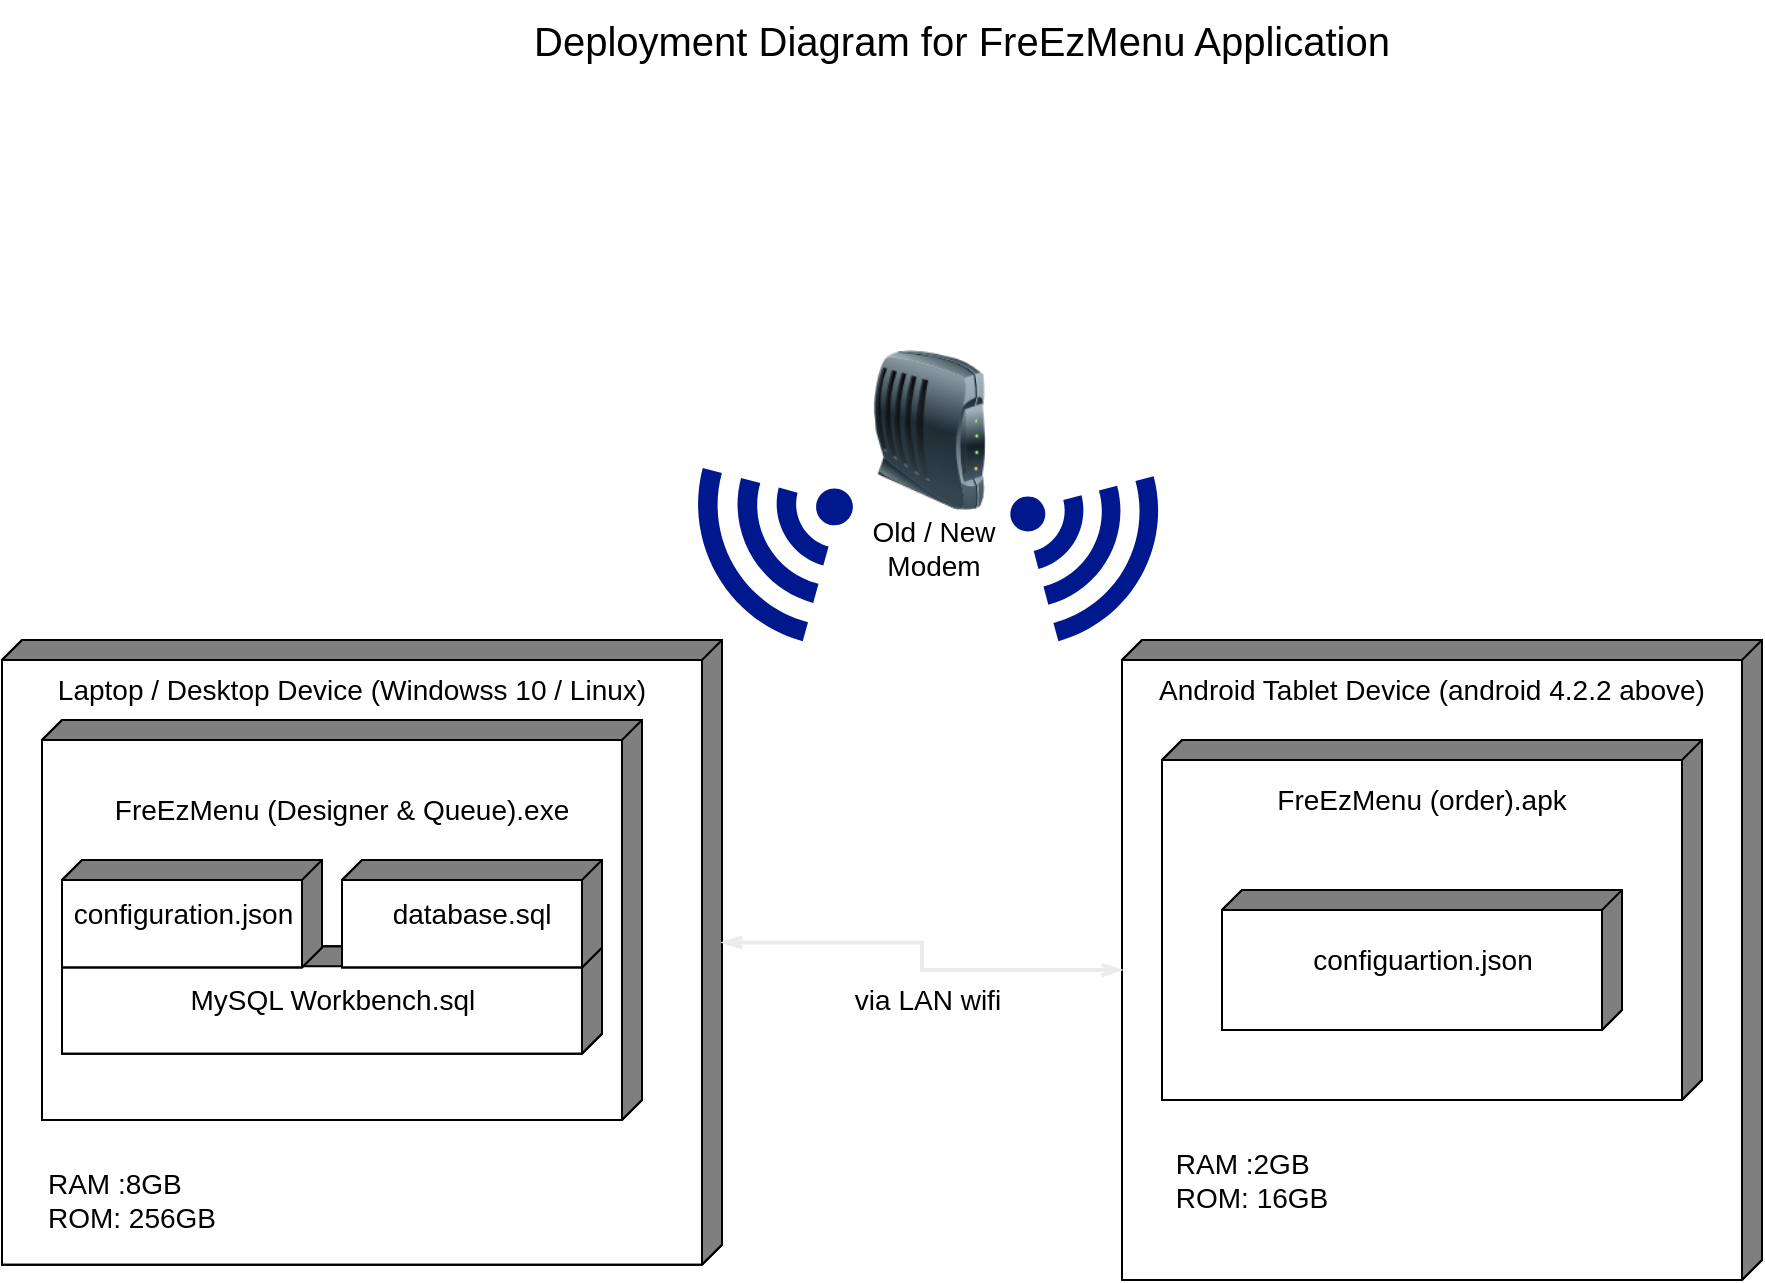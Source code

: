 <mxfile>
    <diagram id="Vfg_s8rGCRNalU27XtB3" name="Page-1">
        <mxGraphModel dx="1010" dy="734" grid="1" gridSize="10" guides="1" tooltips="1" connect="1" arrows="1" fold="1" page="1" pageScale="1" pageWidth="1200" pageHeight="1000" math="0" shadow="0">
            <root>
                <mxCell id="0"/>
                <mxCell id="1" parent="0"/>
                <mxCell id="7" value="&lt;font style=&quot;font-size: 20px;&quot;&gt;Deployment Diagram for FreEzMenu Application&lt;/font&gt;" style="text;html=1;strokeColor=none;fillColor=none;align=center;verticalAlign=middle;whiteSpace=wrap;rounded=0;" parent="1" vertex="1">
                    <mxGeometry x="240" y="120" width="720" height="40" as="geometry"/>
                </mxCell>
                <mxCell id="98" value="" style="image;html=1;image=img/lib/clip_art/networking/Modem_128x128.png;strokeWidth=1;fontSize=14;" parent="1" vertex="1">
                    <mxGeometry x="544" y="295" width="80" height="80" as="geometry"/>
                </mxCell>
                <mxCell id="99" value="Old / New Modem" style="text;html=1;strokeColor=none;fillColor=none;align=center;verticalAlign=middle;whiteSpace=wrap;rounded=0;strokeWidth=1;fontSize=14;" parent="1" vertex="1">
                    <mxGeometry x="552" y="379" width="68" height="30" as="geometry"/>
                </mxCell>
                <mxCell id="109" value="" style="sketch=0;aspect=fixed;pointerEvents=1;shadow=0;dashed=0;html=1;strokeColor=none;labelPosition=center;verticalLabelPosition=bottom;verticalAlign=top;align=center;fillColor=#00188D;shape=mxgraph.mscae.enterprise.wireless_connection;strokeWidth=1;fontSize=14;rotation=-210;" parent="1" vertex="1">
                    <mxGeometry x="466" y="340" width="84" height="100" as="geometry"/>
                </mxCell>
                <mxCell id="110" value="" style="sketch=0;aspect=fixed;pointerEvents=1;shadow=0;dashed=0;html=1;strokeColor=none;labelPosition=center;verticalLabelPosition=bottom;verticalAlign=top;align=center;fillColor=#00188D;shape=mxgraph.mscae.enterprise.wireless_connection;strokeWidth=1;fontSize=14;rotation=30;" parent="1" vertex="1">
                    <mxGeometry x="620" y="344.76" width="80" height="95.24" as="geometry"/>
                </mxCell>
                <mxCell id="115" value="" style="html=1;dashed=0;whitespace=wrap;shape=mxgraph.dfd.externalEntity;flipH=1;" vertex="1" parent="1">
                    <mxGeometry x="120" y="440" width="360" height="312.38" as="geometry"/>
                </mxCell>
                <mxCell id="117" value="&lt;font style=&quot;font-size: 14px;&quot;&gt;Laptop / Desktop Device (Windowss 10 / Linux)&lt;/font&gt;" style="text;html=1;strokeColor=none;fillColor=none;align=center;verticalAlign=middle;whiteSpace=wrap;rounded=0;" vertex="1" parent="1">
                    <mxGeometry x="120" y="450" width="350" height="30" as="geometry"/>
                </mxCell>
                <mxCell id="118" value="" style="html=1;dashed=0;whitespace=wrap;shape=mxgraph.dfd.externalEntity;fontSize=14;flipH=1;" vertex="1" parent="1">
                    <mxGeometry x="140" y="480" width="300" height="200" as="geometry"/>
                </mxCell>
                <mxCell id="120" value="&lt;div style=&quot;text-align: left;&quot;&gt;&lt;span style=&quot;background-color: initial;&quot;&gt;RAM :8GB&lt;/span&gt;&lt;/div&gt;&lt;div style=&quot;text-align: left;&quot;&gt;&lt;span style=&quot;background-color: initial;&quot;&gt;ROM: 256GB&lt;/span&gt;&lt;/div&gt;" style="text;html=1;strokeColor=none;fillColor=none;align=center;verticalAlign=middle;whiteSpace=wrap;rounded=0;fontSize=14;" vertex="1" parent="1">
                    <mxGeometry x="120" y="690" width="130" height="60" as="geometry"/>
                </mxCell>
                <mxCell id="127" value="&lt;span style=&quot;white-space: pre;&quot;&gt;&#9;&lt;/span&gt;&lt;span style=&quot;white-space: pre;&quot;&gt;&#9;&lt;/span&gt;MySQL Workbench.sql" style="html=1;dashed=0;whitespace=wrap;shape=mxgraph.dfd.externalEntity;fontSize=14;flipH=1;align=left;" vertex="1" parent="1">
                    <mxGeometry x="150" y="593.1" width="270" height="53.81" as="geometry"/>
                </mxCell>
                <mxCell id="124" value="&amp;nbsp;configuration.json" style="html=1;dashed=0;whitespace=wrap;shape=mxgraph.dfd.externalEntity;fontSize=14;flipH=1;align=left;" vertex="1" parent="1">
                    <mxGeometry x="150" y="550" width="130" height="53.81" as="geometry"/>
                </mxCell>
                <mxCell id="125" value="&lt;span style=&quot;font-size: 14px;&quot;&gt;FreEzMenu (Designer &amp;amp; Queue).exe&lt;/span&gt;" style="text;html=1;strokeColor=none;fillColor=none;align=center;verticalAlign=middle;whiteSpace=wrap;rounded=0;" vertex="1" parent="1">
                    <mxGeometry x="160" y="510" width="260" height="30" as="geometry"/>
                </mxCell>
                <mxCell id="126" value="&amp;nbsp; &amp;nbsp; &amp;nbsp; database.sql" style="html=1;dashed=0;whitespace=wrap;shape=mxgraph.dfd.externalEntity;fontSize=14;flipH=1;align=left;" vertex="1" parent="1">
                    <mxGeometry x="290" y="550" width="130" height="53.81" as="geometry"/>
                </mxCell>
                <mxCell id="128" value="" style="html=1;dashed=0;whitespace=wrap;shape=mxgraph.dfd.externalEntity;fontSize=14;flipH=1;" vertex="1" parent="1">
                    <mxGeometry x="680" y="440" width="320" height="320" as="geometry"/>
                </mxCell>
                <mxCell id="131" value="&lt;font style=&quot;font-size: 14px;&quot;&gt;Android Tablet Device (android 4.2.2 above)&lt;/font&gt;" style="text;html=1;strokeColor=none;fillColor=none;align=center;verticalAlign=middle;whiteSpace=wrap;rounded=0;" vertex="1" parent="1">
                    <mxGeometry x="680" y="450" width="310" height="30" as="geometry"/>
                </mxCell>
                <mxCell id="132" value="" style="html=1;dashed=0;whitespace=wrap;shape=mxgraph.dfd.externalEntity;fontSize=14;flipH=1;" vertex="1" parent="1">
                    <mxGeometry x="700" y="490" width="270" height="180" as="geometry"/>
                </mxCell>
                <mxCell id="133" value="&lt;font style=&quot;font-size: 14px;&quot;&gt;FreEzMenu (order).apk&lt;/font&gt;" style="text;html=1;strokeColor=none;fillColor=none;align=center;verticalAlign=middle;whiteSpace=wrap;rounded=0;" vertex="1" parent="1">
                    <mxGeometry x="690" y="500" width="280" height="40" as="geometry"/>
                </mxCell>
                <mxCell id="134" value="configuartion.json" style="html=1;dashed=0;whitespace=wrap;shape=mxgraph.dfd.externalEntity;fontSize=14;flipH=1;" vertex="1" parent="1">
                    <mxGeometry x="730" y="565" width="200" height="70" as="geometry"/>
                </mxCell>
                <mxCell id="135" value="&lt;div style=&quot;text-align: left;&quot;&gt;&lt;span style=&quot;background-color: initial;&quot;&gt;RAM :2GB&lt;/span&gt;&lt;/div&gt;&lt;div style=&quot;text-align: left;&quot;&gt;&lt;span style=&quot;background-color: initial;&quot;&gt;ROM: 16GB&lt;/span&gt;&lt;/div&gt;" style="text;html=1;strokeColor=none;fillColor=none;align=center;verticalAlign=middle;whiteSpace=wrap;rounded=0;fontSize=14;" vertex="1" parent="1">
                    <mxGeometry x="680" y="680" width="130" height="60" as="geometry"/>
                </mxCell>
                <mxCell id="136" value="" style="edgeStyle=orthogonalEdgeStyle;html=1;endArrow=openThin;elbow=vertical;startArrow=openThin;startFill=0;endFill=0;strokeColor=#EBEBEB;rounded=0;fontSize=14;fillColor=#f5f5f5;strokeWidth=2;entryX=0;entryY=0;entryDx=320;entryDy=165;entryPerimeter=0;exitX=0;exitY=0;exitDx=0;exitDy=151.19;exitPerimeter=0;" edge="1" parent="1" source="115" target="128">
                    <mxGeometry width="100" relative="1" as="geometry">
                        <mxPoint x="510" y="520" as="sourcePoint"/>
                        <mxPoint x="610" y="520" as="targetPoint"/>
                    </mxGeometry>
                </mxCell>
                <mxCell id="137" value="via LAN wifi" style="text;html=1;strokeColor=none;fillColor=none;align=center;verticalAlign=middle;whiteSpace=wrap;rounded=0;fontSize=14;" vertex="1" parent="1">
                    <mxGeometry x="538" y="605" width="90" height="30" as="geometry"/>
                </mxCell>
            </root>
        </mxGraphModel>
    </diagram>
</mxfile>
